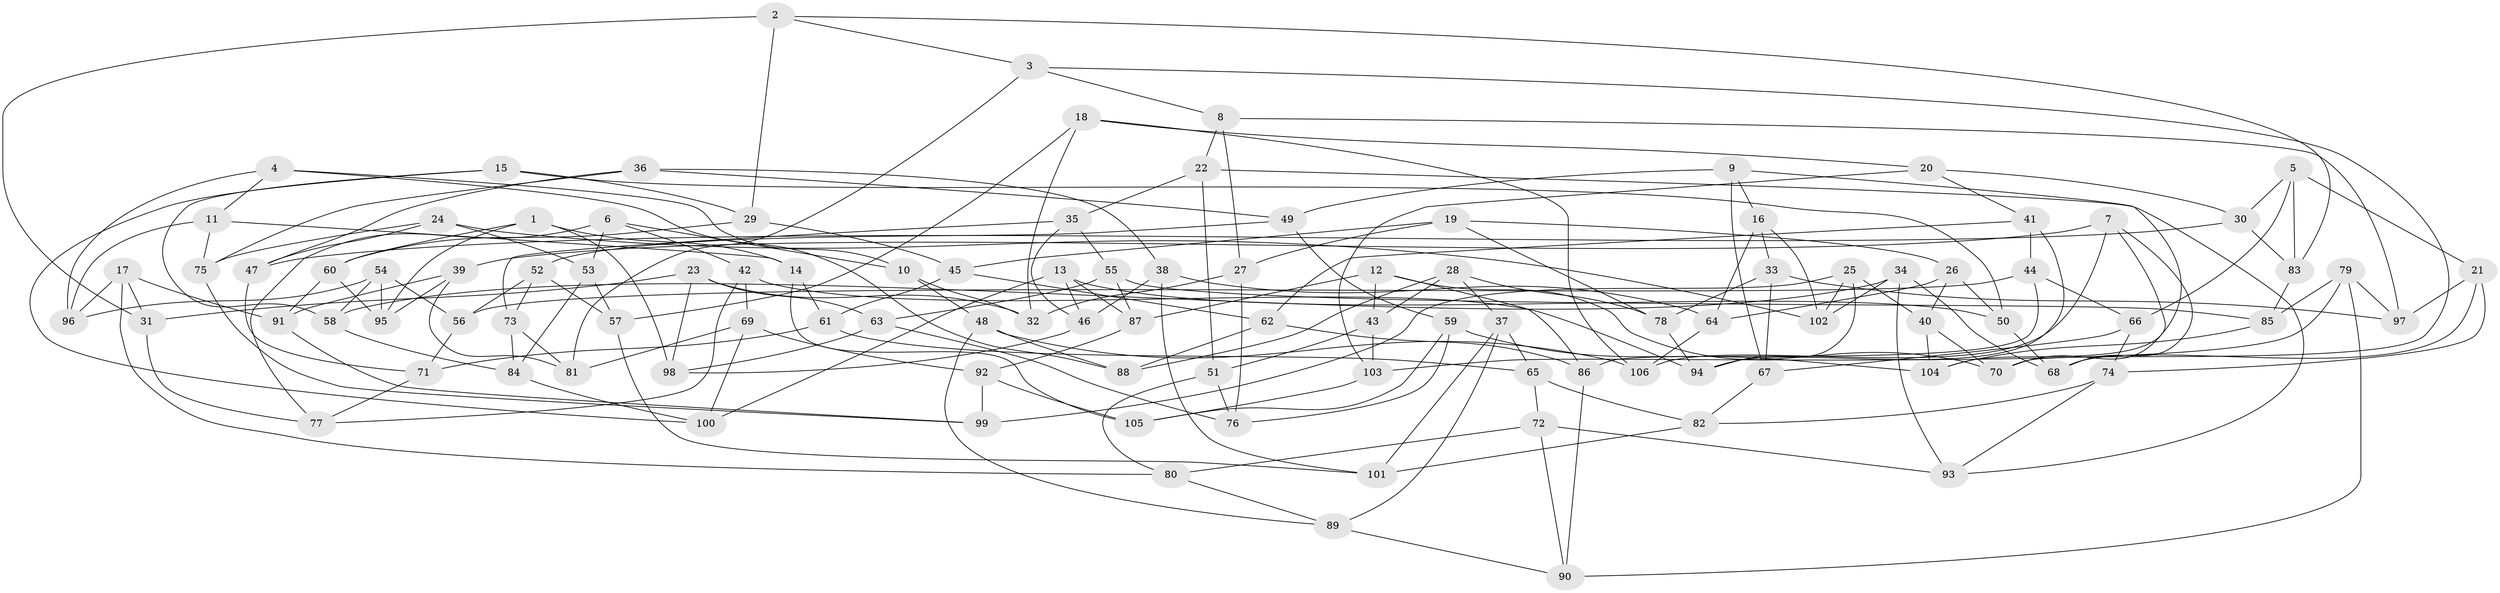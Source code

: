 // coarse degree distribution, {3: 0.14285714285714285, 4: 0.38095238095238093, 5: 0.19047619047619047, 6: 0.11904761904761904, 8: 0.023809523809523808, 7: 0.047619047619047616, 9: 0.023809523809523808, 12: 0.023809523809523808, 10: 0.023809523809523808, 13: 0.023809523809523808}
// Generated by graph-tools (version 1.1) at 2025/02/03/04/25 22:02:09]
// undirected, 106 vertices, 212 edges
graph export_dot {
graph [start="1"]
  node [color=gray90,style=filled];
  1;
  2;
  3;
  4;
  5;
  6;
  7;
  8;
  9;
  10;
  11;
  12;
  13;
  14;
  15;
  16;
  17;
  18;
  19;
  20;
  21;
  22;
  23;
  24;
  25;
  26;
  27;
  28;
  29;
  30;
  31;
  32;
  33;
  34;
  35;
  36;
  37;
  38;
  39;
  40;
  41;
  42;
  43;
  44;
  45;
  46;
  47;
  48;
  49;
  50;
  51;
  52;
  53;
  54;
  55;
  56;
  57;
  58;
  59;
  60;
  61;
  62;
  63;
  64;
  65;
  66;
  67;
  68;
  69;
  70;
  71;
  72;
  73;
  74;
  75;
  76;
  77;
  78;
  79;
  80;
  81;
  82;
  83;
  84;
  85;
  86;
  87;
  88;
  89;
  90;
  91;
  92;
  93;
  94;
  95;
  96;
  97;
  98;
  99;
  100;
  101;
  102;
  103;
  104;
  105;
  106;
  1 -- 60;
  1 -- 14;
  1 -- 98;
  1 -- 95;
  2 -- 31;
  2 -- 29;
  2 -- 3;
  2 -- 83;
  3 -- 70;
  3 -- 81;
  3 -- 8;
  4 -- 10;
  4 -- 96;
  4 -- 11;
  4 -- 88;
  5 -- 21;
  5 -- 83;
  5 -- 30;
  5 -- 66;
  6 -- 77;
  6 -- 10;
  6 -- 42;
  6 -- 53;
  7 -- 70;
  7 -- 68;
  7 -- 39;
  7 -- 106;
  8 -- 22;
  8 -- 97;
  8 -- 27;
  9 -- 49;
  9 -- 16;
  9 -- 104;
  9 -- 67;
  10 -- 32;
  10 -- 48;
  11 -- 14;
  11 -- 96;
  11 -- 75;
  12 -- 87;
  12 -- 70;
  12 -- 43;
  12 -- 86;
  13 -- 46;
  13 -- 87;
  13 -- 100;
  13 -- 50;
  14 -- 61;
  14 -- 105;
  15 -- 58;
  15 -- 29;
  15 -- 100;
  15 -- 50;
  16 -- 102;
  16 -- 33;
  16 -- 64;
  17 -- 91;
  17 -- 96;
  17 -- 80;
  17 -- 31;
  18 -- 57;
  18 -- 32;
  18 -- 106;
  18 -- 20;
  19 -- 26;
  19 -- 78;
  19 -- 45;
  19 -- 27;
  20 -- 103;
  20 -- 41;
  20 -- 30;
  21 -- 97;
  21 -- 68;
  21 -- 74;
  22 -- 51;
  22 -- 35;
  22 -- 93;
  23 -- 63;
  23 -- 32;
  23 -- 31;
  23 -- 98;
  24 -- 75;
  24 -- 47;
  24 -- 102;
  24 -- 53;
  25 -- 102;
  25 -- 99;
  25 -- 40;
  25 -- 94;
  26 -- 40;
  26 -- 64;
  26 -- 50;
  27 -- 32;
  27 -- 76;
  28 -- 88;
  28 -- 37;
  28 -- 43;
  28 -- 78;
  29 -- 60;
  29 -- 45;
  30 -- 83;
  30 -- 47;
  31 -- 77;
  33 -- 67;
  33 -- 78;
  33 -- 97;
  34 -- 93;
  34 -- 58;
  34 -- 102;
  34 -- 68;
  35 -- 55;
  35 -- 46;
  35 -- 73;
  36 -- 49;
  36 -- 38;
  36 -- 47;
  36 -- 75;
  37 -- 65;
  37 -- 101;
  37 -- 89;
  38 -- 64;
  38 -- 101;
  38 -- 46;
  39 -- 81;
  39 -- 91;
  39 -- 95;
  40 -- 104;
  40 -- 70;
  41 -- 62;
  41 -- 44;
  41 -- 94;
  42 -- 77;
  42 -- 94;
  42 -- 69;
  43 -- 103;
  43 -- 51;
  44 -- 66;
  44 -- 86;
  44 -- 56;
  45 -- 62;
  45 -- 61;
  46 -- 98;
  47 -- 71;
  48 -- 88;
  48 -- 89;
  48 -- 106;
  49 -- 59;
  49 -- 52;
  50 -- 68;
  51 -- 80;
  51 -- 76;
  52 -- 73;
  52 -- 57;
  52 -- 56;
  53 -- 84;
  53 -- 57;
  54 -- 95;
  54 -- 56;
  54 -- 96;
  54 -- 58;
  55 -- 87;
  55 -- 63;
  55 -- 85;
  56 -- 71;
  57 -- 101;
  58 -- 84;
  59 -- 105;
  59 -- 104;
  59 -- 76;
  60 -- 95;
  60 -- 91;
  61 -- 71;
  61 -- 65;
  62 -- 88;
  62 -- 86;
  63 -- 76;
  63 -- 98;
  64 -- 106;
  65 -- 72;
  65 -- 82;
  66 -- 67;
  66 -- 74;
  67 -- 82;
  69 -- 81;
  69 -- 92;
  69 -- 100;
  71 -- 77;
  72 -- 93;
  72 -- 90;
  72 -- 80;
  73 -- 81;
  73 -- 84;
  74 -- 93;
  74 -- 82;
  75 -- 99;
  78 -- 94;
  79 -- 97;
  79 -- 85;
  79 -- 90;
  79 -- 103;
  80 -- 89;
  82 -- 101;
  83 -- 85;
  84 -- 100;
  85 -- 104;
  86 -- 90;
  87 -- 92;
  89 -- 90;
  91 -- 99;
  92 -- 99;
  92 -- 105;
  103 -- 105;
}
